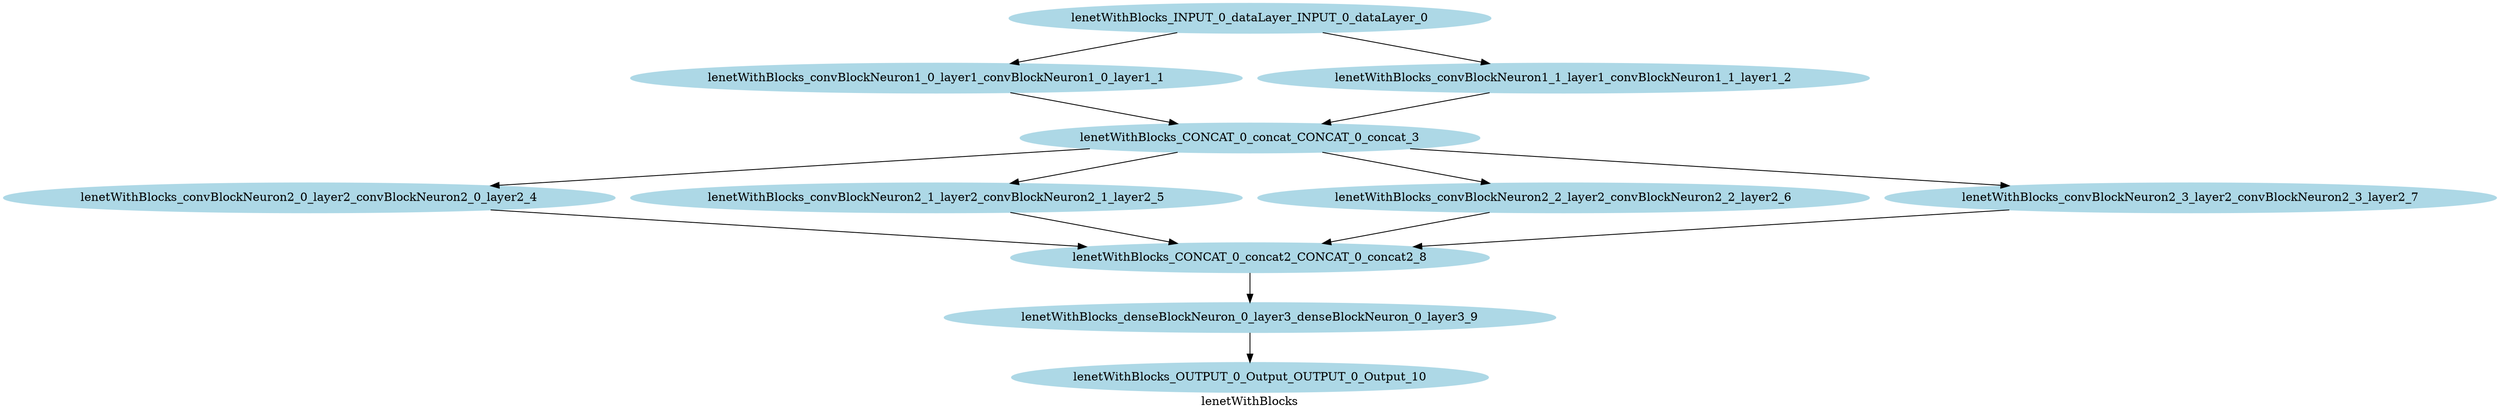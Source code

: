 digraph lenetWithBlocks{
rankdir=TB;
lenetWithBlocks_INPUT_0_dataLayer_INPUT_0_dataLayer_0 [style=filled,color="lightblue"];
lenetWithBlocks_convBlockNeuron1_0_layer1_convBlockNeuron1_0_layer1_1 [style=filled,color="lightblue"];
lenetWithBlocks_INPUT_0_dataLayer_INPUT_0_dataLayer_0 -> lenetWithBlocks_convBlockNeuron1_0_layer1_convBlockNeuron1_0_layer1_1;
lenetWithBlocks_INPUT_0_dataLayer_INPUT_0_dataLayer_0 [style=filled,color="lightblue"];
lenetWithBlocks_convBlockNeuron1_1_layer1_convBlockNeuron1_1_layer1_2 [style=filled,color="lightblue"];
lenetWithBlocks_INPUT_0_dataLayer_INPUT_0_dataLayer_0 -> lenetWithBlocks_convBlockNeuron1_1_layer1_convBlockNeuron1_1_layer1_2;
lenetWithBlocks_convBlockNeuron1_0_layer1_convBlockNeuron1_0_layer1_1 [style=filled,color="lightblue"];
lenetWithBlocks_CONCAT_0_concat_CONCAT_0_concat_3 [style=filled,color="lightblue"];
lenetWithBlocks_convBlockNeuron1_0_layer1_convBlockNeuron1_0_layer1_1 -> lenetWithBlocks_CONCAT_0_concat_CONCAT_0_concat_3;
lenetWithBlocks_convBlockNeuron1_1_layer1_convBlockNeuron1_1_layer1_2 [style=filled,color="lightblue"];
lenetWithBlocks_CONCAT_0_concat_CONCAT_0_concat_3 [style=filled,color="lightblue"];
lenetWithBlocks_convBlockNeuron1_1_layer1_convBlockNeuron1_1_layer1_2 -> lenetWithBlocks_CONCAT_0_concat_CONCAT_0_concat_3;
lenetWithBlocks_CONCAT_0_concat_CONCAT_0_concat_3 [style=filled,color="lightblue"];
lenetWithBlocks_convBlockNeuron2_0_layer2_convBlockNeuron2_0_layer2_4 [style=filled,color="lightblue"];
lenetWithBlocks_CONCAT_0_concat_CONCAT_0_concat_3 -> lenetWithBlocks_convBlockNeuron2_0_layer2_convBlockNeuron2_0_layer2_4;
lenetWithBlocks_CONCAT_0_concat_CONCAT_0_concat_3 [style=filled,color="lightblue"];
lenetWithBlocks_convBlockNeuron2_1_layer2_convBlockNeuron2_1_layer2_5 [style=filled,color="lightblue"];
lenetWithBlocks_CONCAT_0_concat_CONCAT_0_concat_3 -> lenetWithBlocks_convBlockNeuron2_1_layer2_convBlockNeuron2_1_layer2_5;
lenetWithBlocks_CONCAT_0_concat_CONCAT_0_concat_3 [style=filled,color="lightblue"];
lenetWithBlocks_convBlockNeuron2_2_layer2_convBlockNeuron2_2_layer2_6 [style=filled,color="lightblue"];
lenetWithBlocks_CONCAT_0_concat_CONCAT_0_concat_3 -> lenetWithBlocks_convBlockNeuron2_2_layer2_convBlockNeuron2_2_layer2_6;
lenetWithBlocks_CONCAT_0_concat_CONCAT_0_concat_3 [style=filled,color="lightblue"];
lenetWithBlocks_convBlockNeuron2_3_layer2_convBlockNeuron2_3_layer2_7 [style=filled,color="lightblue"];
lenetWithBlocks_CONCAT_0_concat_CONCAT_0_concat_3 -> lenetWithBlocks_convBlockNeuron2_3_layer2_convBlockNeuron2_3_layer2_7;
lenetWithBlocks_convBlockNeuron2_0_layer2_convBlockNeuron2_0_layer2_4 [style=filled,color="lightblue"];
lenetWithBlocks_CONCAT_0_concat2_CONCAT_0_concat2_8 [style=filled,color="lightblue"];
lenetWithBlocks_convBlockNeuron2_0_layer2_convBlockNeuron2_0_layer2_4 -> lenetWithBlocks_CONCAT_0_concat2_CONCAT_0_concat2_8;
lenetWithBlocks_convBlockNeuron2_1_layer2_convBlockNeuron2_1_layer2_5 [style=filled,color="lightblue"];
lenetWithBlocks_CONCAT_0_concat2_CONCAT_0_concat2_8 [style=filled,color="lightblue"];
lenetWithBlocks_convBlockNeuron2_1_layer2_convBlockNeuron2_1_layer2_5 -> lenetWithBlocks_CONCAT_0_concat2_CONCAT_0_concat2_8;
lenetWithBlocks_convBlockNeuron2_2_layer2_convBlockNeuron2_2_layer2_6 [style=filled,color="lightblue"];
lenetWithBlocks_CONCAT_0_concat2_CONCAT_0_concat2_8 [style=filled,color="lightblue"];
lenetWithBlocks_convBlockNeuron2_2_layer2_convBlockNeuron2_2_layer2_6 -> lenetWithBlocks_CONCAT_0_concat2_CONCAT_0_concat2_8;
lenetWithBlocks_convBlockNeuron2_3_layer2_convBlockNeuron2_3_layer2_7 [style=filled,color="lightblue"];
lenetWithBlocks_CONCAT_0_concat2_CONCAT_0_concat2_8 [style=filled,color="lightblue"];
lenetWithBlocks_convBlockNeuron2_3_layer2_convBlockNeuron2_3_layer2_7 -> lenetWithBlocks_CONCAT_0_concat2_CONCAT_0_concat2_8;
lenetWithBlocks_CONCAT_0_concat2_CONCAT_0_concat2_8 [style=filled,color="lightblue"];
lenetWithBlocks_denseBlockNeuron_0_layer3_denseBlockNeuron_0_layer3_9 [style=filled,color="lightblue"];
lenetWithBlocks_CONCAT_0_concat2_CONCAT_0_concat2_8 -> lenetWithBlocks_denseBlockNeuron_0_layer3_denseBlockNeuron_0_layer3_9;
lenetWithBlocks_denseBlockNeuron_0_layer3_denseBlockNeuron_0_layer3_9 [style=filled,color="lightblue"];
lenetWithBlocks_OUTPUT_0_Output_OUTPUT_0_Output_10 [style=filled,color="lightblue"];
lenetWithBlocks_denseBlockNeuron_0_layer3_denseBlockNeuron_0_layer3_9 -> lenetWithBlocks_OUTPUT_0_Output_OUTPUT_0_Output_10;
label="lenetWithBlocks";
}
